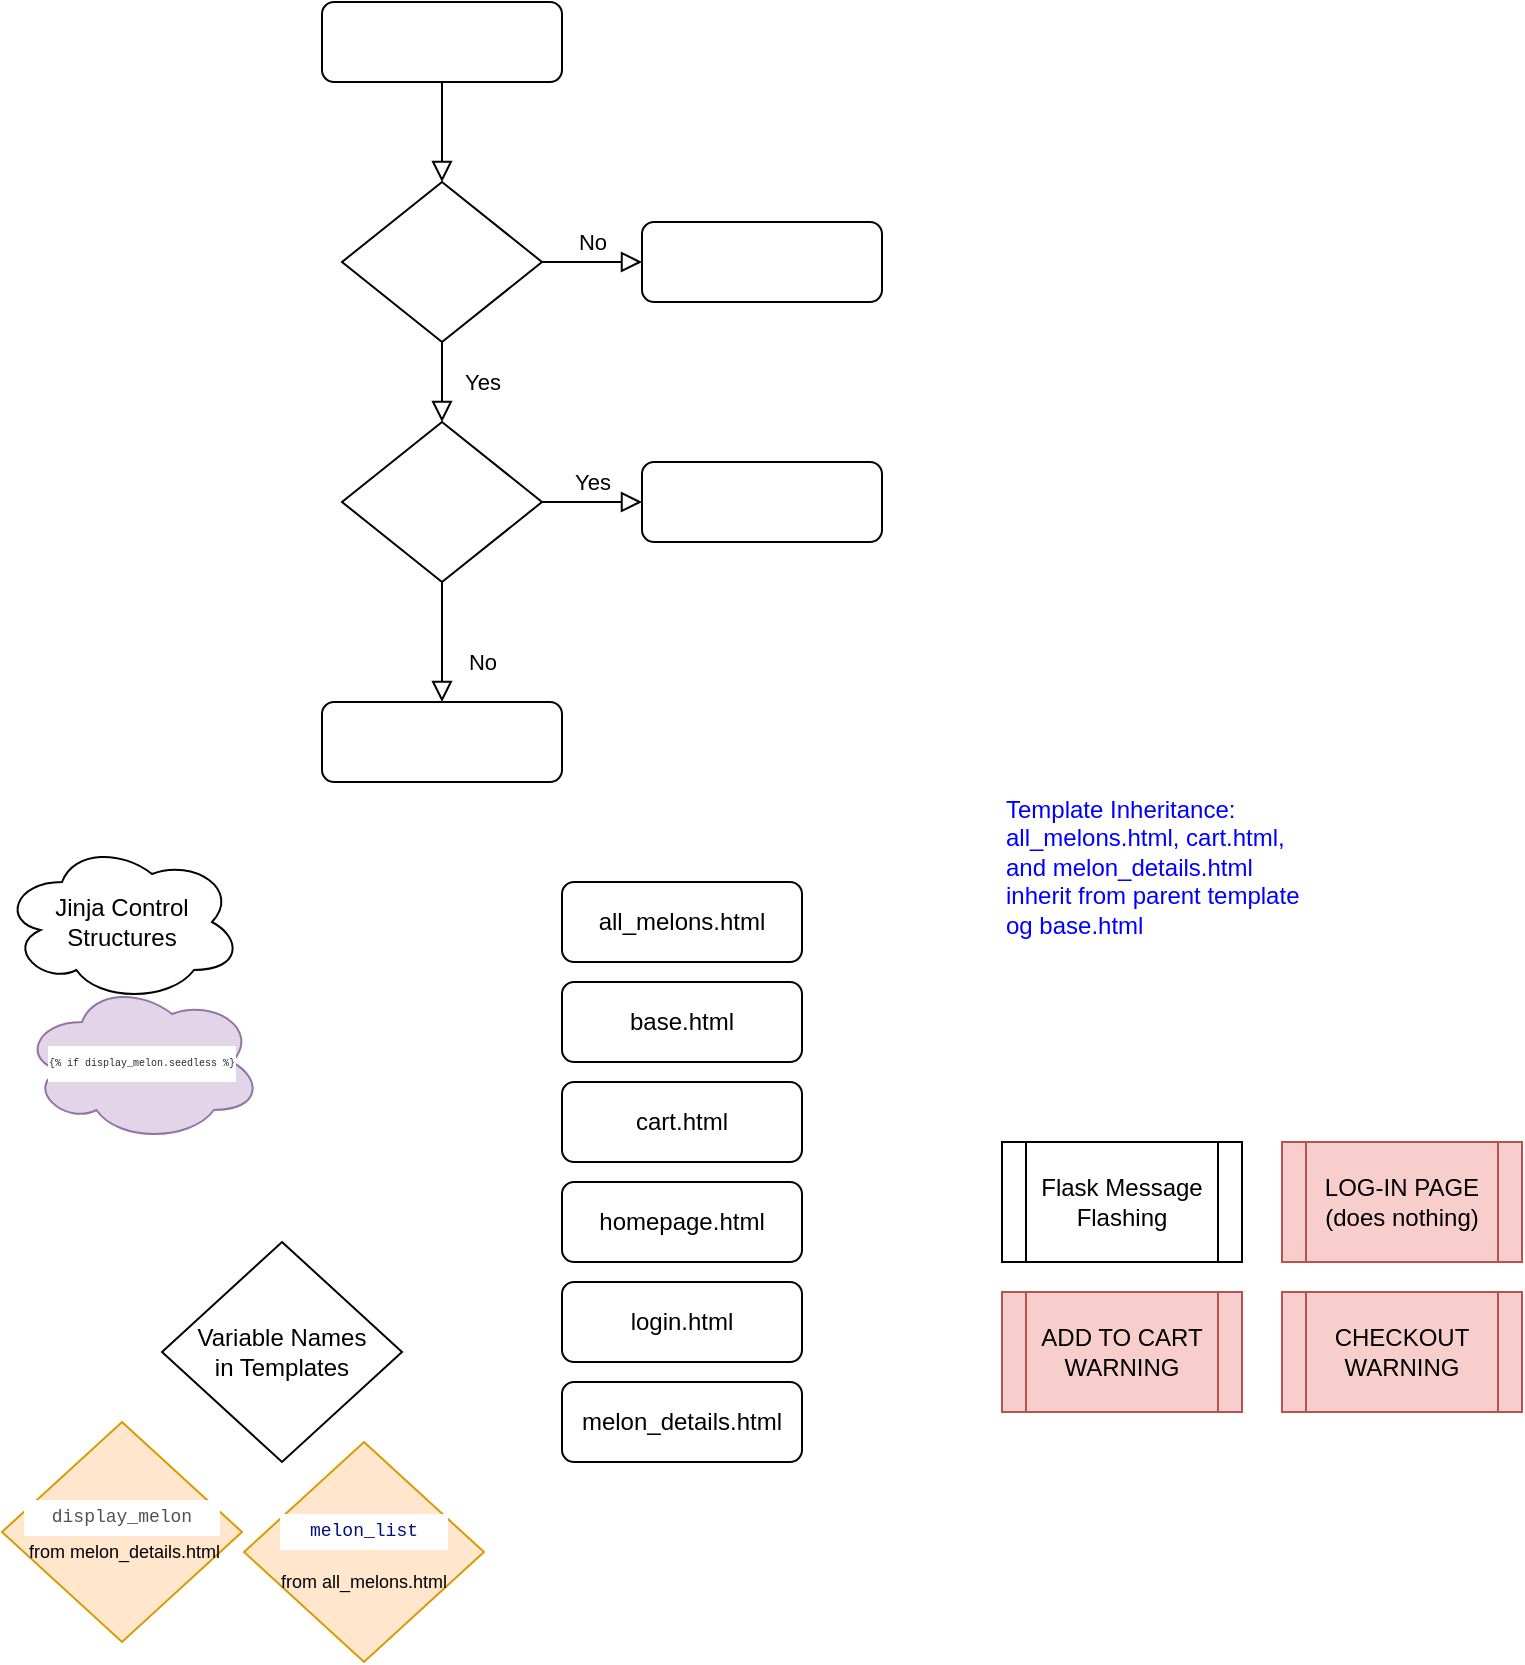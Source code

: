 <mxfile version="20.5.3" type="github">
  <diagram id="C5RBs43oDa-KdzZeNtuy" name="Page-1">
    <mxGraphModel dx="701" dy="453" grid="1" gridSize="10" guides="1" tooltips="1" connect="1" arrows="1" fold="1" page="1" pageScale="1" pageWidth="827" pageHeight="1169" math="0" shadow="0">
      <root>
        <mxCell id="WIyWlLk6GJQsqaUBKTNV-0" />
        <mxCell id="WIyWlLk6GJQsqaUBKTNV-1" parent="WIyWlLk6GJQsqaUBKTNV-0" />
        <mxCell id="WIyWlLk6GJQsqaUBKTNV-2" value="" style="rounded=0;html=1;jettySize=auto;orthogonalLoop=1;fontSize=11;endArrow=block;endFill=0;endSize=8;strokeWidth=1;shadow=0;labelBackgroundColor=none;edgeStyle=orthogonalEdgeStyle;" parent="WIyWlLk6GJQsqaUBKTNV-1" source="WIyWlLk6GJQsqaUBKTNV-3" target="WIyWlLk6GJQsqaUBKTNV-6" edge="1">
          <mxGeometry relative="1" as="geometry" />
        </mxCell>
        <mxCell id="WIyWlLk6GJQsqaUBKTNV-3" value="" style="rounded=1;whiteSpace=wrap;html=1;fontSize=12;glass=0;strokeWidth=1;shadow=0;" parent="WIyWlLk6GJQsqaUBKTNV-1" vertex="1">
          <mxGeometry x="160" y="80" width="120" height="40" as="geometry" />
        </mxCell>
        <mxCell id="WIyWlLk6GJQsqaUBKTNV-4" value="Yes" style="rounded=0;html=1;jettySize=auto;orthogonalLoop=1;fontSize=11;endArrow=block;endFill=0;endSize=8;strokeWidth=1;shadow=0;labelBackgroundColor=none;edgeStyle=orthogonalEdgeStyle;" parent="WIyWlLk6GJQsqaUBKTNV-1" source="WIyWlLk6GJQsqaUBKTNV-6" target="WIyWlLk6GJQsqaUBKTNV-10" edge="1">
          <mxGeometry y="20" relative="1" as="geometry">
            <mxPoint as="offset" />
          </mxGeometry>
        </mxCell>
        <mxCell id="WIyWlLk6GJQsqaUBKTNV-5" value="No" style="edgeStyle=orthogonalEdgeStyle;rounded=0;html=1;jettySize=auto;orthogonalLoop=1;fontSize=11;endArrow=block;endFill=0;endSize=8;strokeWidth=1;shadow=0;labelBackgroundColor=none;" parent="WIyWlLk6GJQsqaUBKTNV-1" source="WIyWlLk6GJQsqaUBKTNV-6" target="WIyWlLk6GJQsqaUBKTNV-7" edge="1">
          <mxGeometry y="10" relative="1" as="geometry">
            <mxPoint as="offset" />
          </mxGeometry>
        </mxCell>
        <mxCell id="WIyWlLk6GJQsqaUBKTNV-6" value="" style="rhombus;whiteSpace=wrap;html=1;shadow=0;fontFamily=Helvetica;fontSize=12;align=center;strokeWidth=1;spacing=6;spacingTop=-4;" parent="WIyWlLk6GJQsqaUBKTNV-1" vertex="1">
          <mxGeometry x="170" y="170" width="100" height="80" as="geometry" />
        </mxCell>
        <mxCell id="WIyWlLk6GJQsqaUBKTNV-7" value="" style="rounded=1;whiteSpace=wrap;html=1;fontSize=12;glass=0;strokeWidth=1;shadow=0;" parent="WIyWlLk6GJQsqaUBKTNV-1" vertex="1">
          <mxGeometry x="320" y="190" width="120" height="40" as="geometry" />
        </mxCell>
        <mxCell id="WIyWlLk6GJQsqaUBKTNV-8" value="No" style="rounded=0;html=1;jettySize=auto;orthogonalLoop=1;fontSize=11;endArrow=block;endFill=0;endSize=8;strokeWidth=1;shadow=0;labelBackgroundColor=none;edgeStyle=orthogonalEdgeStyle;" parent="WIyWlLk6GJQsqaUBKTNV-1" source="WIyWlLk6GJQsqaUBKTNV-10" target="WIyWlLk6GJQsqaUBKTNV-11" edge="1">
          <mxGeometry x="0.333" y="20" relative="1" as="geometry">
            <mxPoint as="offset" />
          </mxGeometry>
        </mxCell>
        <mxCell id="WIyWlLk6GJQsqaUBKTNV-9" value="Yes" style="edgeStyle=orthogonalEdgeStyle;rounded=0;html=1;jettySize=auto;orthogonalLoop=1;fontSize=11;endArrow=block;endFill=0;endSize=8;strokeWidth=1;shadow=0;labelBackgroundColor=none;" parent="WIyWlLk6GJQsqaUBKTNV-1" source="WIyWlLk6GJQsqaUBKTNV-10" target="WIyWlLk6GJQsqaUBKTNV-12" edge="1">
          <mxGeometry y="10" relative="1" as="geometry">
            <mxPoint as="offset" />
          </mxGeometry>
        </mxCell>
        <mxCell id="WIyWlLk6GJQsqaUBKTNV-10" value="" style="rhombus;whiteSpace=wrap;html=1;shadow=0;fontFamily=Helvetica;fontSize=12;align=center;strokeWidth=1;spacing=6;spacingTop=-4;" parent="WIyWlLk6GJQsqaUBKTNV-1" vertex="1">
          <mxGeometry x="170" y="290" width="100" height="80" as="geometry" />
        </mxCell>
        <mxCell id="WIyWlLk6GJQsqaUBKTNV-11" value="" style="rounded=1;whiteSpace=wrap;html=1;fontSize=12;glass=0;strokeWidth=1;shadow=0;" parent="WIyWlLk6GJQsqaUBKTNV-1" vertex="1">
          <mxGeometry x="160" y="430" width="120" height="40" as="geometry" />
        </mxCell>
        <mxCell id="WIyWlLk6GJQsqaUBKTNV-12" value="" style="rounded=1;whiteSpace=wrap;html=1;fontSize=12;glass=0;strokeWidth=1;shadow=0;" parent="WIyWlLk6GJQsqaUBKTNV-1" vertex="1">
          <mxGeometry x="320" y="310" width="120" height="40" as="geometry" />
        </mxCell>
        <mxCell id="lgwFJ74BdAqI2cMKbybp-2" value="melon_details.html" style="rounded=1;whiteSpace=wrap;html=1;fontSize=12;glass=0;strokeWidth=1;shadow=0;" vertex="1" parent="WIyWlLk6GJQsqaUBKTNV-1">
          <mxGeometry x="280" y="770" width="120" height="40" as="geometry" />
        </mxCell>
        <mxCell id="lgwFJ74BdAqI2cMKbybp-3" value="login.html" style="rounded=1;whiteSpace=wrap;html=1;fontSize=12;glass=0;strokeWidth=1;shadow=0;" vertex="1" parent="WIyWlLk6GJQsqaUBKTNV-1">
          <mxGeometry x="280" y="720" width="120" height="40" as="geometry" />
        </mxCell>
        <mxCell id="lgwFJ74BdAqI2cMKbybp-4" value="homepage.html" style="rounded=1;whiteSpace=wrap;html=1;fontSize=12;glass=0;strokeWidth=1;shadow=0;" vertex="1" parent="WIyWlLk6GJQsqaUBKTNV-1">
          <mxGeometry x="280" y="670" width="120" height="40" as="geometry" />
        </mxCell>
        <mxCell id="lgwFJ74BdAqI2cMKbybp-5" value="cart.html" style="rounded=1;whiteSpace=wrap;html=1;fontSize=12;glass=0;strokeWidth=1;shadow=0;" vertex="1" parent="WIyWlLk6GJQsqaUBKTNV-1">
          <mxGeometry x="280" y="620" width="120" height="40" as="geometry" />
        </mxCell>
        <mxCell id="lgwFJ74BdAqI2cMKbybp-6" value="base.html" style="rounded=1;whiteSpace=wrap;html=1;fontSize=12;glass=0;strokeWidth=1;shadow=0;" vertex="1" parent="WIyWlLk6GJQsqaUBKTNV-1">
          <mxGeometry x="280" y="570" width="120" height="40" as="geometry" />
        </mxCell>
        <mxCell id="lgwFJ74BdAqI2cMKbybp-7" value="all_melons.html" style="rounded=1;whiteSpace=wrap;html=1;fontSize=12;glass=0;strokeWidth=1;shadow=0;" vertex="1" parent="WIyWlLk6GJQsqaUBKTNV-1">
          <mxGeometry x="280" y="520" width="120" height="40" as="geometry" />
        </mxCell>
        <mxCell id="lgwFJ74BdAqI2cMKbybp-14" value="&lt;div&gt;Variable Names &lt;br&gt;&lt;/div&gt;&lt;div&gt;in Templates&lt;/div&gt;" style="rhombus;whiteSpace=wrap;html=1;" vertex="1" parent="WIyWlLk6GJQsqaUBKTNV-1">
          <mxGeometry x="80" y="700" width="120" height="110" as="geometry" />
        </mxCell>
        <mxCell id="lgwFJ74BdAqI2cMKbybp-18" value="&lt;div style=&quot;color: rgb(41, 41, 41); background-color: rgb(255, 255, 255); font-family: Menlo, Monaco, &amp;quot;Courier New&amp;quot;, monospace; font-weight: normal; font-size: 9px; line-height: 18px;&quot;&gt;&lt;div style=&quot;font-size: 9px;&quot;&gt;&lt;font style=&quot;font-size: 9px;&quot;&gt;&lt;span style=&quot;color: rgb(0, 16, 128); font-size: 9px;&quot;&gt;melon_list&lt;/span&gt;&lt;/font&gt;&lt;/div&gt;&lt;/div&gt;&lt;div style=&quot;font-size: 9px;&quot;&gt;&lt;font style=&quot;font-size: 9px;&quot;&gt;&lt;br style=&quot;font-size: 9px;&quot;&gt;&lt;/font&gt;&lt;/div&gt;&lt;div style=&quot;font-size: 9px;&quot;&gt;&lt;font style=&quot;font-size: 9px;&quot;&gt;from all_melons.html&lt;br style=&quot;font-size: 9px;&quot;&gt;&lt;/font&gt;&lt;/div&gt;" style="rhombus;whiteSpace=wrap;html=1;fillColor=#ffe6cc;strokeColor=#d79b00;" vertex="1" parent="WIyWlLk6GJQsqaUBKTNV-1">
          <mxGeometry x="121" y="800" width="120" height="110" as="geometry" />
        </mxCell>
        <mxCell id="lgwFJ74BdAqI2cMKbybp-19" value="&lt;div style=&quot;color: rgb(41, 41, 41); background-color: rgb(255, 255, 255); font-family: Menlo, Monaco, &amp;quot;Courier New&amp;quot;, monospace; font-weight: normal; font-size: 9px; line-height: 18px;&quot;&gt;&lt;div style=&quot;font-size: 9px;&quot;&gt;&lt;font style=&quot;font-size: 9px;&quot;&gt;&lt;span style=&quot;color: rgb(81, 81, 81); font-size: 9px;&quot;&gt;display_melon&lt;/span&gt;&lt;/font&gt;&lt;/div&gt;&lt;/div&gt;&lt;font style=&quot;font-size: 9px;&quot;&gt;&amp;nbsp;from melon_details.html&lt;/font&gt;" style="rhombus;whiteSpace=wrap;html=1;fillColor=#ffe6cc;strokeColor=#d79b00;" vertex="1" parent="WIyWlLk6GJQsqaUBKTNV-1">
          <mxGeometry y="790" width="120" height="110" as="geometry" />
        </mxCell>
        <mxCell id="lgwFJ74BdAqI2cMKbybp-20" value="Flask Message Flashing" style="shape=process;whiteSpace=wrap;html=1;backgroundOutline=1;" vertex="1" parent="WIyWlLk6GJQsqaUBKTNV-1">
          <mxGeometry x="500" y="650" width="120" height="60" as="geometry" />
        </mxCell>
        <mxCell id="lgwFJ74BdAqI2cMKbybp-23" value="Jinja Control Structures" style="ellipse;shape=cloud;whiteSpace=wrap;html=1;" vertex="1" parent="WIyWlLk6GJQsqaUBKTNV-1">
          <mxGeometry y="500" width="120" height="80" as="geometry" />
        </mxCell>
        <mxCell id="lgwFJ74BdAqI2cMKbybp-24" value="&lt;div style=&quot;color: rgb(41, 41, 41); background-color: rgb(255, 255, 255); font-family: Menlo, Monaco, &amp;quot;Courier New&amp;quot;, monospace; font-weight: normal; font-size: 5px; line-height: 18px;&quot;&gt;&lt;div style=&quot;font-size: 5px;&quot;&gt;&lt;span style=&quot;color: rgb(41, 41, 41); font-size: 5px;&quot;&gt;{% if display_melon.seedless %}&lt;/span&gt;&lt;/div&gt;&lt;/div&gt;" style="ellipse;shape=cloud;whiteSpace=wrap;html=1;fillColor=#e1d5e7;strokeColor=#9673a6;" vertex="1" parent="WIyWlLk6GJQsqaUBKTNV-1">
          <mxGeometry x="10" y="570" width="120" height="80" as="geometry" />
        </mxCell>
        <mxCell id="lgwFJ74BdAqI2cMKbybp-30" value="Template Inheritance: all_melons.html, cart.html, and melon_details.html inherit from parent template og base.html" style="text;whiteSpace=wrap;html=1;fontColor=#0000FF;" vertex="1" parent="WIyWlLk6GJQsqaUBKTNV-1">
          <mxGeometry x="500" y="470" width="160" height="40" as="geometry" />
        </mxCell>
        <mxCell id="lgwFJ74BdAqI2cMKbybp-47" value="LOG-IN PAGE (does nothing)" style="shape=process;whiteSpace=wrap;html=1;backgroundOutline=1;fillColor=#f8cecc;strokeColor=#b85450;" vertex="1" parent="WIyWlLk6GJQsqaUBKTNV-1">
          <mxGeometry x="640" y="650" width="120" height="60" as="geometry" />
        </mxCell>
        <mxCell id="lgwFJ74BdAqI2cMKbybp-48" value="CHECKOUT WARNING" style="shape=process;whiteSpace=wrap;html=1;backgroundOutline=1;fillColor=#f8cecc;strokeColor=#b85450;" vertex="1" parent="WIyWlLk6GJQsqaUBKTNV-1">
          <mxGeometry x="640" y="725" width="120" height="60" as="geometry" />
        </mxCell>
        <mxCell id="lgwFJ74BdAqI2cMKbybp-49" value="ADD TO CART WARNING" style="shape=process;whiteSpace=wrap;html=1;backgroundOutline=1;fillColor=#f8cecc;strokeColor=#b85450;" vertex="1" parent="WIyWlLk6GJQsqaUBKTNV-1">
          <mxGeometry x="500" y="725" width="120" height="60" as="geometry" />
        </mxCell>
      </root>
    </mxGraphModel>
  </diagram>
</mxfile>
